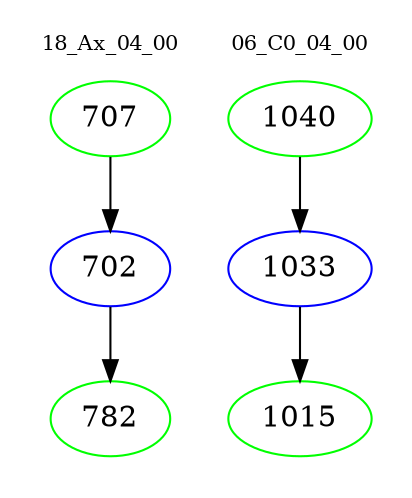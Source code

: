 digraph{
subgraph cluster_0 {
color = white
label = "18_Ax_04_00";
fontsize=10;
T0_707 [label="707", color="green"]
T0_707 -> T0_702 [color="black"]
T0_702 [label="702", color="blue"]
T0_702 -> T0_782 [color="black"]
T0_782 [label="782", color="green"]
}
subgraph cluster_1 {
color = white
label = "06_C0_04_00";
fontsize=10;
T1_1040 [label="1040", color="green"]
T1_1040 -> T1_1033 [color="black"]
T1_1033 [label="1033", color="blue"]
T1_1033 -> T1_1015 [color="black"]
T1_1015 [label="1015", color="green"]
}
}
